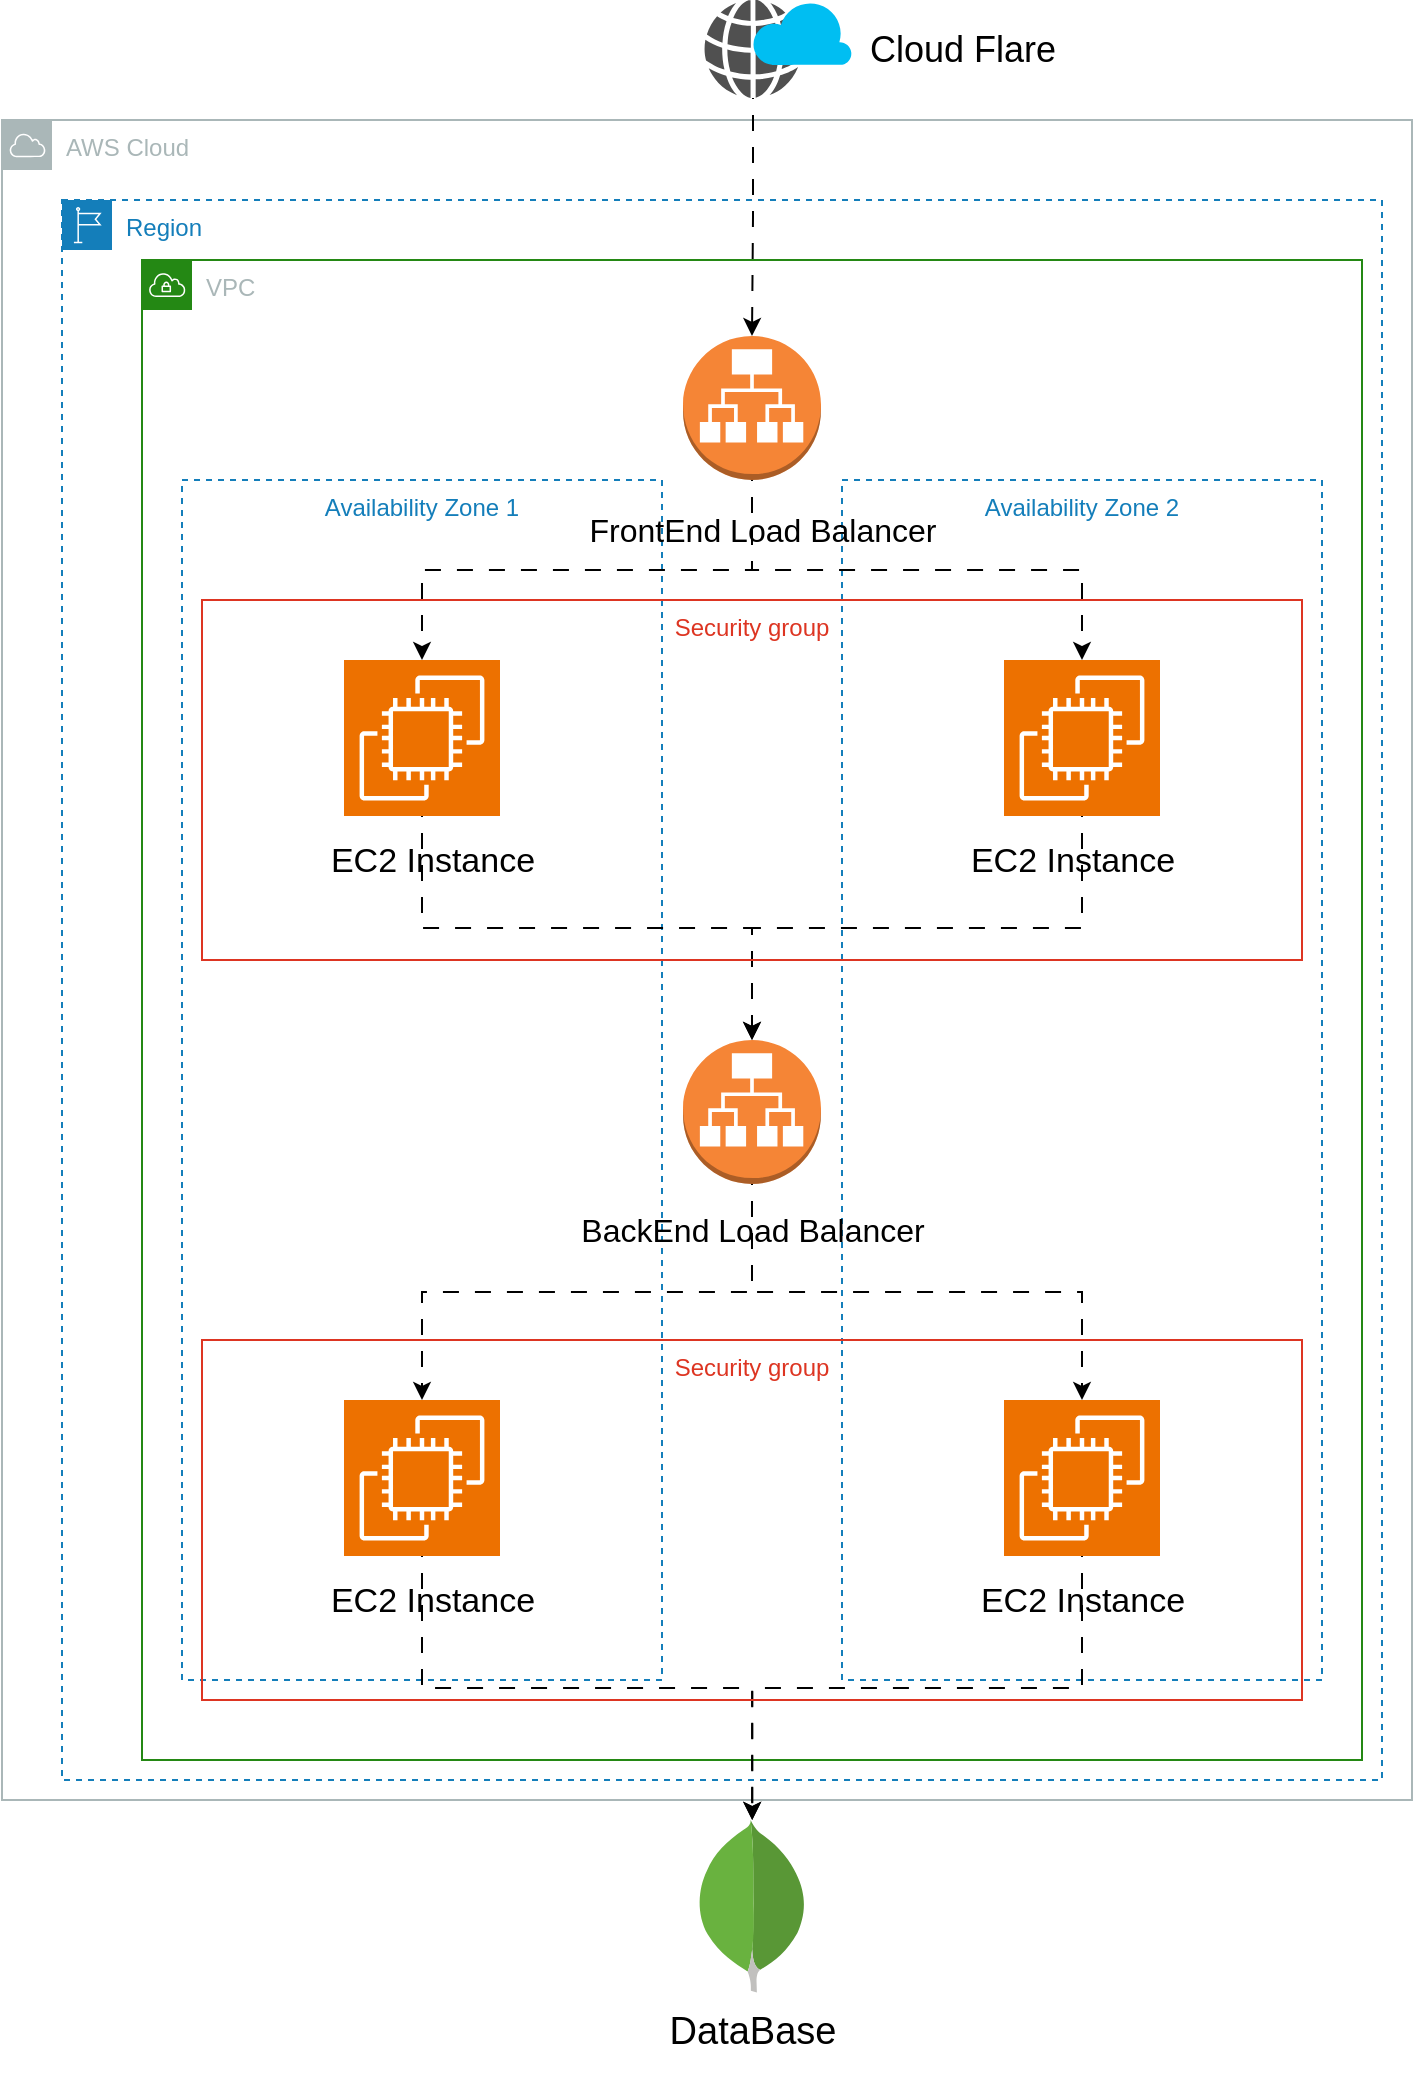 <mxfile version="21.7.5" type="device">
  <diagram name="Page-1" id="E4JT8PShYY-d7gAsP2vn">
    <mxGraphModel dx="1750" dy="1115" grid="1" gridSize="10" guides="1" tooltips="1" connect="1" arrows="1" fold="1" page="1" pageScale="1" pageWidth="850" pageHeight="1100" math="0" shadow="0">
      <root>
        <mxCell id="0" />
        <mxCell id="1" parent="0" />
        <mxCell id="kZTPEUEd8hVELyodTDBv-3" value="AWS Cloud" style="sketch=0;outlineConnect=0;gradientColor=none;html=1;whiteSpace=wrap;fontSize=12;fontStyle=0;shape=mxgraph.aws4.group;grIcon=mxgraph.aws4.group_aws_cloud;strokeColor=#AAB7B8;fillColor=none;verticalAlign=top;align=left;spacingLeft=30;fontColor=#AAB7B8;dashed=0;" parent="1" vertex="1">
          <mxGeometry x="50" y="90" width="705" height="840" as="geometry" />
        </mxCell>
        <mxCell id="kZTPEUEd8hVELyodTDBv-4" value="VPC" style="points=[[0,0],[0.25,0],[0.5,0],[0.75,0],[1,0],[1,0.25],[1,0.5],[1,0.75],[1,1],[0.75,1],[0.5,1],[0.25,1],[0,1],[0,0.75],[0,0.5],[0,0.25]];outlineConnect=0;gradientColor=none;html=1;whiteSpace=wrap;fontSize=12;fontStyle=0;container=1;pointerEvents=0;collapsible=0;recursiveResize=0;shape=mxgraph.aws4.group;grIcon=mxgraph.aws4.group_vpc;strokeColor=#248814;fillColor=none;verticalAlign=top;align=left;spacingLeft=30;fontColor=#AAB7B8;dashed=0;" parent="1" vertex="1">
          <mxGeometry x="120" y="160" width="610" height="750" as="geometry" />
        </mxCell>
        <mxCell id="kZTPEUEd8hVELyodTDBv-8" value="" style="outlineConnect=0;dashed=0;verticalLabelPosition=bottom;verticalAlign=top;align=center;html=1;shape=mxgraph.aws3.application_load_balancer;fillColor=#F58536;gradientColor=none;" parent="kZTPEUEd8hVELyodTDBv-4" vertex="1">
          <mxGeometry x="270.5" y="38" width="69" height="72" as="geometry" />
        </mxCell>
        <mxCell id="kZTPEUEd8hVELyodTDBv-9" value="" style="outlineConnect=0;dashed=0;verticalLabelPosition=bottom;verticalAlign=top;align=center;html=1;shape=mxgraph.aws3.application_load_balancer;fillColor=#F58536;gradientColor=none;" parent="kZTPEUEd8hVELyodTDBv-4" vertex="1">
          <mxGeometry x="270.5" y="390" width="69" height="72" as="geometry" />
        </mxCell>
        <mxCell id="kZTPEUEd8hVELyodTDBv-5" value="Availability Zone 1" style="fillColor=none;strokeColor=#147EBA;dashed=1;verticalAlign=top;fontStyle=0;fontColor=#147EBA;whiteSpace=wrap;html=1;" parent="1" vertex="1">
          <mxGeometry x="140" y="270" width="240" height="600" as="geometry" />
        </mxCell>
        <mxCell id="kZTPEUEd8hVELyodTDBv-7" value="Availability Zone 2" style="fillColor=none;strokeColor=#147EBA;dashed=1;verticalAlign=top;fontStyle=0;fontColor=#147EBA;whiteSpace=wrap;html=1;" parent="1" vertex="1">
          <mxGeometry x="470" y="270" width="240" height="600" as="geometry" />
        </mxCell>
        <mxCell id="kZTPEUEd8hVELyodTDBv-18" style="edgeStyle=orthogonalEdgeStyle;rounded=0;orthogonalLoop=1;jettySize=auto;html=1;exitX=0.5;exitY=1;exitDx=0;exitDy=0;exitPerimeter=0;entryX=0.5;entryY=0;entryDx=0;entryDy=0;entryPerimeter=0;flowAnimation=1;enumerate=0;" parent="1" source="kZTPEUEd8hVELyodTDBv-10" target="kZTPEUEd8hVELyodTDBv-9" edge="1">
          <mxGeometry relative="1" as="geometry">
            <Array as="points">
              <mxPoint x="260" y="494" />
              <mxPoint x="425" y="494" />
            </Array>
          </mxGeometry>
        </mxCell>
        <mxCell id="kZTPEUEd8hVELyodTDBv-10" value="" style="sketch=0;points=[[0,0,0],[0.25,0,0],[0.5,0,0],[0.75,0,0],[1,0,0],[0,1,0],[0.25,1,0],[0.5,1,0],[0.75,1,0],[1,1,0],[0,0.25,0],[0,0.5,0],[0,0.75,0],[1,0.25,0],[1,0.5,0],[1,0.75,0]];outlineConnect=0;fontColor=#232F3E;fillColor=#ED7100;strokeColor=#ffffff;dashed=0;verticalLabelPosition=bottom;verticalAlign=top;align=center;html=1;fontSize=12;fontStyle=0;aspect=fixed;shape=mxgraph.aws4.resourceIcon;resIcon=mxgraph.aws4.ec2;" parent="1" vertex="1">
          <mxGeometry x="221" y="360" width="78" height="78" as="geometry" />
        </mxCell>
        <mxCell id="kZTPEUEd8hVELyodTDBv-27" style="edgeStyle=orthogonalEdgeStyle;rounded=0;orthogonalLoop=1;jettySize=auto;html=1;exitX=0.5;exitY=1;exitDx=0;exitDy=0;exitPerimeter=0;flowAnimation=1;enumerate=0;" parent="1" source="kZTPEUEd8hVELyodTDBv-11" target="kZTPEUEd8hVELyodTDBv-14" edge="1">
          <mxGeometry relative="1" as="geometry" />
        </mxCell>
        <mxCell id="kZTPEUEd8hVELyodTDBv-11" value="" style="sketch=0;points=[[0,0,0],[0.25,0,0],[0.5,0,0],[0.75,0,0],[1,0,0],[0,1,0],[0.25,1,0],[0.5,1,0],[0.75,1,0],[1,1,0],[0,0.25,0],[0,0.5,0],[0,0.75,0],[1,0.25,0],[1,0.5,0],[1,0.75,0]];outlineConnect=0;fontColor=#232F3E;fillColor=#ED7100;strokeColor=#ffffff;dashed=0;verticalLabelPosition=bottom;verticalAlign=top;align=center;html=1;fontSize=12;fontStyle=0;aspect=fixed;shape=mxgraph.aws4.resourceIcon;resIcon=mxgraph.aws4.ec2;" parent="1" vertex="1">
          <mxGeometry x="221" y="730" width="78" height="78" as="geometry" />
        </mxCell>
        <mxCell id="kZTPEUEd8hVELyodTDBv-19" style="edgeStyle=orthogonalEdgeStyle;rounded=0;orthogonalLoop=1;jettySize=auto;html=1;exitX=0.5;exitY=1;exitDx=0;exitDy=0;exitPerimeter=0;entryX=0.5;entryY=0;entryDx=0;entryDy=0;entryPerimeter=0;flowAnimation=1;enumerate=0;" parent="1" source="kZTPEUEd8hVELyodTDBv-12" target="kZTPEUEd8hVELyodTDBv-9" edge="1">
          <mxGeometry relative="1" as="geometry">
            <Array as="points">
              <mxPoint x="590" y="494" />
              <mxPoint x="425" y="494" />
            </Array>
          </mxGeometry>
        </mxCell>
        <mxCell id="kZTPEUEd8hVELyodTDBv-12" value="" style="sketch=0;points=[[0,0,0],[0.25,0,0],[0.5,0,0],[0.75,0,0],[1,0,0],[0,1,0],[0.25,1,0],[0.5,1,0],[0.75,1,0],[1,1,0],[0,0.25,0],[0,0.5,0],[0,0.75,0],[1,0.25,0],[1,0.5,0],[1,0.75,0]];outlineConnect=0;fontColor=#232F3E;fillColor=#ED7100;strokeColor=#ffffff;dashed=0;verticalLabelPosition=bottom;verticalAlign=top;align=center;html=1;fontSize=12;fontStyle=0;aspect=fixed;shape=mxgraph.aws4.resourceIcon;resIcon=mxgraph.aws4.ec2;" parent="1" vertex="1">
          <mxGeometry x="551" y="360" width="78" height="78" as="geometry" />
        </mxCell>
        <mxCell id="kZTPEUEd8hVELyodTDBv-26" style="edgeStyle=orthogonalEdgeStyle;rounded=0;orthogonalLoop=1;jettySize=auto;html=1;exitX=0.5;exitY=1;exitDx=0;exitDy=0;exitPerimeter=0;flowAnimation=1;enumerate=0;" parent="1" source="kZTPEUEd8hVELyodTDBv-13" target="kZTPEUEd8hVELyodTDBv-14" edge="1">
          <mxGeometry relative="1" as="geometry" />
        </mxCell>
        <mxCell id="kZTPEUEd8hVELyodTDBv-13" value="" style="sketch=0;points=[[0,0,0],[0.25,0,0],[0.5,0,0],[0.75,0,0],[1,0,0],[0,1,0],[0.25,1,0],[0.5,1,0],[0.75,1,0],[1,1,0],[0,0.25,0],[0,0.5,0],[0,0.75,0],[1,0.25,0],[1,0.5,0],[1,0.75,0]];outlineConnect=0;fontColor=#232F3E;fillColor=#ED7100;strokeColor=#ffffff;dashed=0;verticalLabelPosition=bottom;verticalAlign=top;align=center;html=1;fontSize=12;fontStyle=0;aspect=fixed;shape=mxgraph.aws4.resourceIcon;resIcon=mxgraph.aws4.ec2;" parent="1" vertex="1">
          <mxGeometry x="551" y="730" width="78" height="78" as="geometry" />
        </mxCell>
        <mxCell id="kZTPEUEd8hVELyodTDBv-14" value="" style="dashed=0;outlineConnect=0;html=1;align=center;labelPosition=center;verticalLabelPosition=bottom;verticalAlign=top;shape=mxgraph.weblogos.mongodb" parent="1" vertex="1">
          <mxGeometry x="397" y="940" width="56.2" height="86.2" as="geometry" />
        </mxCell>
        <mxCell id="kZTPEUEd8hVELyodTDBv-21" style="edgeStyle=orthogonalEdgeStyle;rounded=0;orthogonalLoop=1;jettySize=auto;html=1;exitX=0.5;exitY=1;exitDx=0;exitDy=0;exitPerimeter=0;entryX=0.5;entryY=0;entryDx=0;entryDy=0;entryPerimeter=0;flowAnimation=1;enumerate=0;" parent="1" source="kZTPEUEd8hVELyodTDBv-9" target="kZTPEUEd8hVELyodTDBv-11" edge="1">
          <mxGeometry relative="1" as="geometry" />
        </mxCell>
        <mxCell id="kZTPEUEd8hVELyodTDBv-22" style="edgeStyle=orthogonalEdgeStyle;rounded=0;orthogonalLoop=1;jettySize=auto;html=1;exitX=0.5;exitY=1;exitDx=0;exitDy=0;exitPerimeter=0;entryX=0.5;entryY=0;entryDx=0;entryDy=0;entryPerimeter=0;flowAnimation=1;enumerate=0;" parent="1" source="kZTPEUEd8hVELyodTDBv-9" target="kZTPEUEd8hVELyodTDBv-13" edge="1">
          <mxGeometry relative="1" as="geometry" />
        </mxCell>
        <mxCell id="kZTPEUEd8hVELyodTDBv-23" style="edgeStyle=orthogonalEdgeStyle;rounded=0;orthogonalLoop=1;jettySize=auto;html=1;exitX=0.5;exitY=1;exitDx=0;exitDy=0;exitPerimeter=0;entryX=0.5;entryY=0;entryDx=0;entryDy=0;entryPerimeter=0;flowAnimation=1;enumerate=0;" parent="1" source="kZTPEUEd8hVELyodTDBv-8" target="kZTPEUEd8hVELyodTDBv-10" edge="1">
          <mxGeometry relative="1" as="geometry" />
        </mxCell>
        <mxCell id="kZTPEUEd8hVELyodTDBv-24" style="edgeStyle=orthogonalEdgeStyle;rounded=0;orthogonalLoop=1;jettySize=auto;html=1;exitX=0.5;exitY=1;exitDx=0;exitDy=0;exitPerimeter=0;entryX=0.5;entryY=0;entryDx=0;entryDy=0;entryPerimeter=0;flowAnimation=1;enumerate=0;" parent="1" source="kZTPEUEd8hVELyodTDBv-8" target="kZTPEUEd8hVELyodTDBv-12" edge="1">
          <mxGeometry relative="1" as="geometry" />
        </mxCell>
        <mxCell id="kZTPEUEd8hVELyodTDBv-25" value="DataBase" style="text;html=1;align=center;verticalAlign=middle;resizable=0;points=[];autosize=1;strokeColor=none;fillColor=none;fontSize=19;" parent="1" vertex="1">
          <mxGeometry x="370" y="1026.2" width="110" height="40" as="geometry" />
        </mxCell>
        <mxCell id="kZTPEUEd8hVELyodTDBv-29" value="Region" style="points=[[0,0],[0.25,0],[0.5,0],[0.75,0],[1,0],[1,0.25],[1,0.5],[1,0.75],[1,1],[0.75,1],[0.5,1],[0.25,1],[0,1],[0,0.75],[0,0.5],[0,0.25]];outlineConnect=0;gradientColor=none;html=1;whiteSpace=wrap;fontSize=12;fontStyle=0;container=1;pointerEvents=0;collapsible=0;recursiveResize=0;shape=mxgraph.aws4.group;grIcon=mxgraph.aws4.group_region;strokeColor=#147EBA;fillColor=none;verticalAlign=top;align=left;spacingLeft=30;fontColor=#147EBA;dashed=1;" parent="1" vertex="1">
          <mxGeometry x="80" y="130" width="660" height="790" as="geometry" />
        </mxCell>
        <mxCell id="kZTPEUEd8hVELyodTDBv-34" value="FrontEnd Load Balancer" style="text;html=1;align=center;verticalAlign=middle;resizable=0;points=[];autosize=1;strokeColor=none;fillColor=none;fontSize=16;" parent="kZTPEUEd8hVELyodTDBv-29" vertex="1">
          <mxGeometry x="250" y="150" width="200" height="30" as="geometry" />
        </mxCell>
        <mxCell id="kZTPEUEd8hVELyodTDBv-36" value="BackEnd Load Balancer" style="text;html=1;align=center;verticalAlign=middle;resizable=0;points=[];autosize=1;strokeColor=none;fillColor=none;fontSize=16;" parent="kZTPEUEd8hVELyodTDBv-29" vertex="1">
          <mxGeometry x="245" y="500" width="200" height="30" as="geometry" />
        </mxCell>
        <mxCell id="kZTPEUEd8hVELyodTDBv-37" value="&lt;font style=&quot;font-size: 17px;&quot;&gt;EC2 Instance&lt;/font&gt;" style="text;html=1;align=center;verticalAlign=middle;resizable=0;points=[];autosize=1;strokeColor=none;fillColor=none;fontSize=18;" parent="kZTPEUEd8hVELyodTDBv-29" vertex="1">
          <mxGeometry x="120" y="310" width="130" height="40" as="geometry" />
        </mxCell>
        <mxCell id="kZTPEUEd8hVELyodTDBv-38" value="&lt;font style=&quot;font-size: 17px;&quot;&gt;EC2 Instance&lt;/font&gt;" style="text;html=1;align=center;verticalAlign=middle;resizable=0;points=[];autosize=1;strokeColor=none;fillColor=none;fontSize=18;" parent="kZTPEUEd8hVELyodTDBv-29" vertex="1">
          <mxGeometry x="445" y="680" width="130" height="40" as="geometry" />
        </mxCell>
        <mxCell id="kZTPEUEd8hVELyodTDBv-39" value="&lt;font style=&quot;font-size: 17px;&quot;&gt;EC2 Instance&lt;/font&gt;" style="text;html=1;align=center;verticalAlign=middle;resizable=0;points=[];autosize=1;strokeColor=none;fillColor=none;fontSize=18;" parent="kZTPEUEd8hVELyodTDBv-29" vertex="1">
          <mxGeometry x="120" y="680" width="130" height="40" as="geometry" />
        </mxCell>
        <mxCell id="kZTPEUEd8hVELyodTDBv-40" value="&lt;font style=&quot;font-size: 17px;&quot;&gt;EC2 Instance&lt;/font&gt;" style="text;html=1;align=center;verticalAlign=middle;resizable=0;points=[];autosize=1;strokeColor=none;fillColor=none;fontSize=18;" parent="kZTPEUEd8hVELyodTDBv-29" vertex="1">
          <mxGeometry x="440" y="310" width="130" height="40" as="geometry" />
        </mxCell>
        <mxCell id="kZTPEUEd8hVELyodTDBv-41" value="Security group" style="fillColor=none;strokeColor=#DD3522;verticalAlign=top;fontStyle=0;fontColor=#DD3522;whiteSpace=wrap;html=1;" parent="kZTPEUEd8hVELyodTDBv-29" vertex="1">
          <mxGeometry x="70" y="200" width="550" height="180" as="geometry" />
        </mxCell>
        <mxCell id="kZTPEUEd8hVELyodTDBv-42" value="Security group" style="fillColor=none;strokeColor=#DD3522;verticalAlign=top;fontStyle=0;fontColor=#DD3522;whiteSpace=wrap;html=1;" parent="kZTPEUEd8hVELyodTDBv-29" vertex="1">
          <mxGeometry x="70" y="570" width="550" height="180" as="geometry" />
        </mxCell>
        <mxCell id="kZTPEUEd8hVELyodTDBv-30" value="" style="sketch=0;pointerEvents=1;shadow=0;dashed=0;html=1;strokeColor=none;fillColor=#505050;labelPosition=center;verticalLabelPosition=bottom;verticalAlign=top;outlineConnect=0;align=center;shape=mxgraph.office.concepts.globe_internet;" parent="1" vertex="1">
          <mxGeometry x="401" y="30" width="49" height="49" as="geometry" />
        </mxCell>
        <mxCell id="kZTPEUEd8hVELyodTDBv-31" style="edgeStyle=orthogonalEdgeStyle;rounded=0;orthogonalLoop=1;jettySize=auto;html=1;entryX=0.5;entryY=0;entryDx=0;entryDy=0;entryPerimeter=0;flowAnimation=1;enumerate=0;" parent="1" source="kZTPEUEd8hVELyodTDBv-30" target="kZTPEUEd8hVELyodTDBv-8" edge="1">
          <mxGeometry relative="1" as="geometry" />
        </mxCell>
        <mxCell id="kZTPEUEd8hVELyodTDBv-32" value="" style="verticalLabelPosition=bottom;html=1;verticalAlign=top;align=center;strokeColor=none;fillColor=#00BEF2;shape=mxgraph.azure.cloud;" parent="1" vertex="1">
          <mxGeometry x="425" y="30" width="50" height="32.5" as="geometry" />
        </mxCell>
        <mxCell id="kZTPEUEd8hVELyodTDBv-33" value="Cloud Flare" style="text;html=1;align=center;verticalAlign=middle;resizable=0;points=[];autosize=1;strokeColor=none;fillColor=none;fontSize=18;" parent="1" vertex="1">
          <mxGeometry x="470" y="34.5" width="120" height="40" as="geometry" />
        </mxCell>
      </root>
    </mxGraphModel>
  </diagram>
</mxfile>
